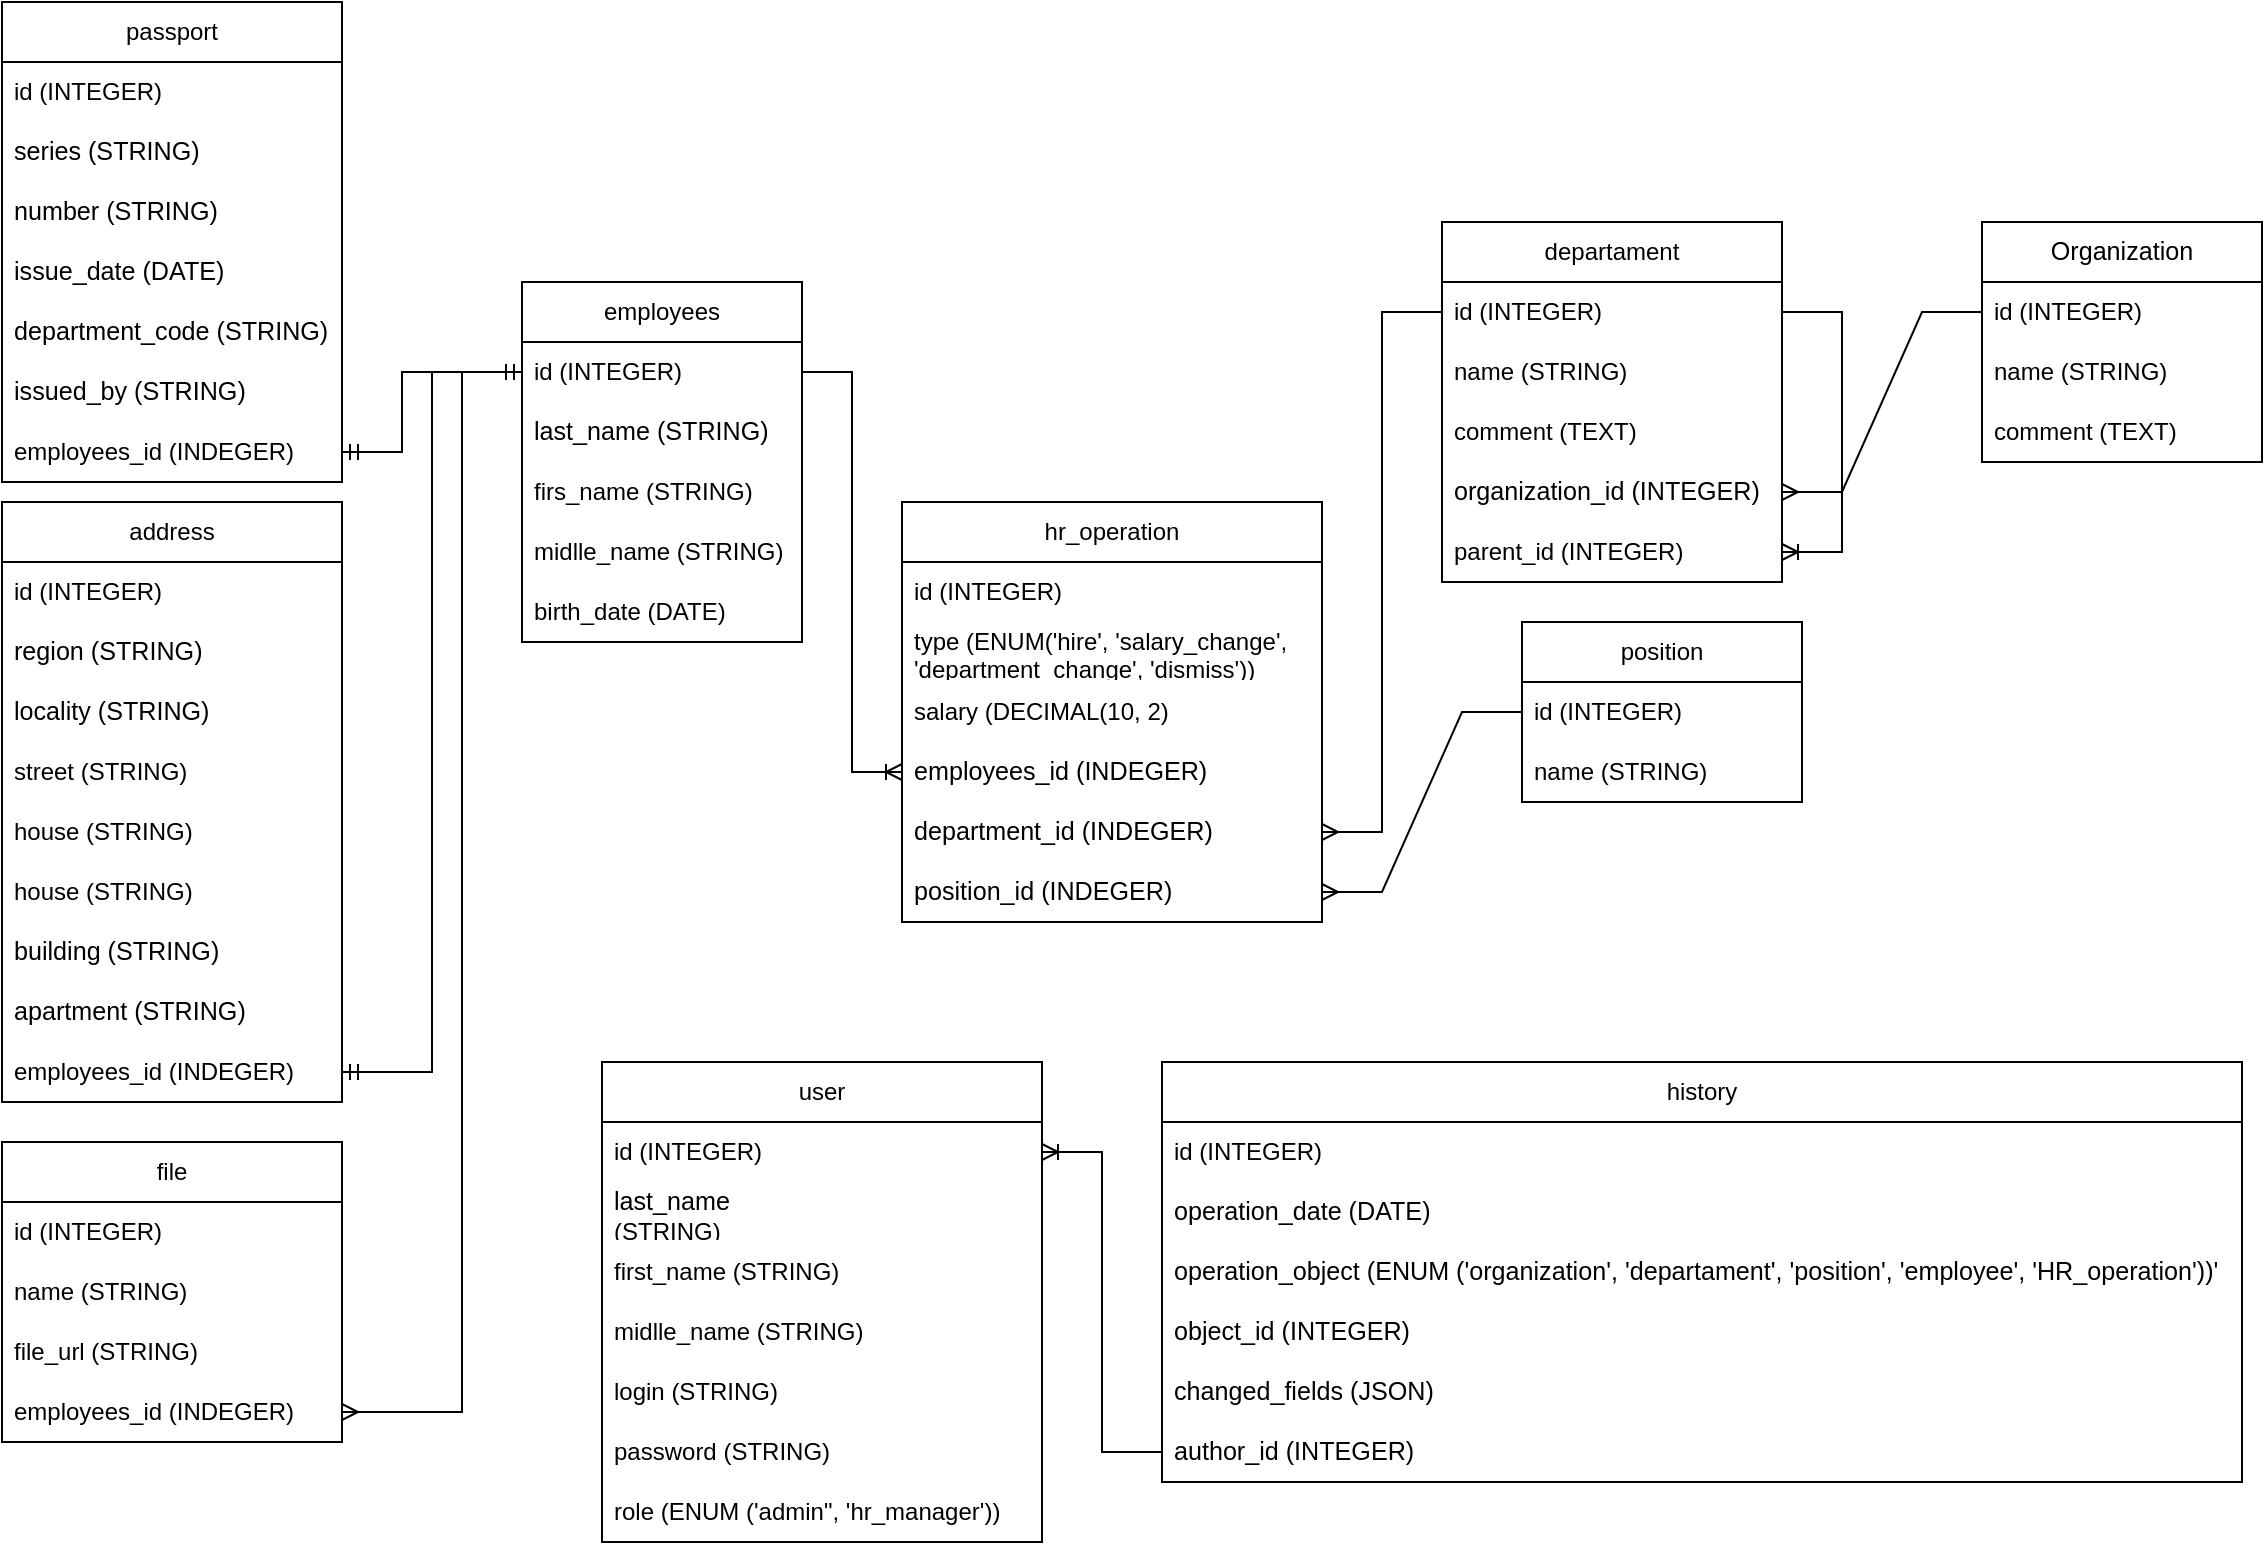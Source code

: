 <mxfile version="22.1.22" type="embed">
  <diagram name="Страница — 1" id="5EqIE66OUT56opSo0yF8">
    <mxGraphModel dx="1914" dy="446" grid="1" gridSize="10" guides="1" tooltips="1" connect="1" arrows="1" fold="1" page="1" pageScale="1" pageWidth="827" pageHeight="1169" math="0" shadow="0">
      <root>
        <mxCell id="0" />
        <mxCell id="1" parent="0" />
        <mxCell id="SlgbwjUA2mvGfJ2VI8TO-1" value="employees" style="swimlane;fontStyle=0;childLayout=stackLayout;horizontal=1;startSize=30;horizontalStack=0;resizeParent=1;resizeParentMax=0;resizeLast=0;collapsible=1;marginBottom=0;whiteSpace=wrap;html=1;" parent="1" vertex="1">
          <mxGeometry x="70" y="150" width="140" height="180" as="geometry" />
        </mxCell>
        <mxCell id="AIBYLRS4esjGrdHdM603-5" value="id (INTEGER)" style="text;strokeColor=none;fillColor=none;align=left;verticalAlign=middle;spacingLeft=4;spacingRight=4;overflow=hidden;points=[[0,0.5],[1,0.5]];portConstraint=eastwest;rotatable=0;whiteSpace=wrap;html=1;" parent="SlgbwjUA2mvGfJ2VI8TO-1" vertex="1">
          <mxGeometry y="30" width="140" height="30" as="geometry" />
        </mxCell>
        <mxCell id="SlgbwjUA2mvGfJ2VI8TO-2" value="&lt;pre style=&quot;font-family: var(--ds-font-family-code); overflow: auto; padding: calc(var(--ds-md-zoom)*8px)calc(var(--ds-md-zoom)*12px); text-wrap-mode: wrap; word-break: break-all; font-size: 12.573px; margin-top: 0px !important; margin-bottom: 0px !important;&quot;&gt;&lt;span style=&quot;&quot; class=&quot;token literal-property property&quot;&gt;&lt;font style=&quot;color: rgb(0, 0, 0);&quot;&gt;last_name &lt;/font&gt;&lt;/span&gt;(STRING)&lt;/pre&gt;" style="text;strokeColor=none;fillColor=none;align=left;verticalAlign=middle;spacingLeft=4;spacingRight=4;overflow=hidden;points=[[0,0.5],[1,0.5]];portConstraint=eastwest;rotatable=0;whiteSpace=wrap;html=1;" parent="SlgbwjUA2mvGfJ2VI8TO-1" vertex="1">
          <mxGeometry y="60" width="140" height="30" as="geometry" />
        </mxCell>
        <mxCell id="SlgbwjUA2mvGfJ2VI8TO-3" value="firs_name&amp;nbsp;(STRING)" style="text;strokeColor=none;fillColor=none;align=left;verticalAlign=middle;spacingLeft=4;spacingRight=4;overflow=hidden;points=[[0,0.5],[1,0.5]];portConstraint=eastwest;rotatable=0;whiteSpace=wrap;html=1;" parent="SlgbwjUA2mvGfJ2VI8TO-1" vertex="1">
          <mxGeometry y="90" width="140" height="30" as="geometry" />
        </mxCell>
        <mxCell id="SlgbwjUA2mvGfJ2VI8TO-4" value="midlle_name&amp;nbsp;(STRING)" style="text;strokeColor=none;fillColor=none;align=left;verticalAlign=middle;spacingLeft=4;spacingRight=4;overflow=hidden;points=[[0,0.5],[1,0.5]];portConstraint=eastwest;rotatable=0;whiteSpace=wrap;html=1;" parent="SlgbwjUA2mvGfJ2VI8TO-1" vertex="1">
          <mxGeometry y="120" width="140" height="30" as="geometry" />
        </mxCell>
        <mxCell id="SlgbwjUA2mvGfJ2VI8TO-5" value="birth_date (DATE)" style="text;strokeColor=none;fillColor=none;align=left;verticalAlign=middle;spacingLeft=4;spacingRight=4;overflow=hidden;points=[[0,0.5],[1,0.5]];portConstraint=eastwest;rotatable=0;whiteSpace=wrap;html=1;" parent="SlgbwjUA2mvGfJ2VI8TO-1" vertex="1">
          <mxGeometry y="150" width="140" height="30" as="geometry" />
        </mxCell>
        <mxCell id="AIBYLRS4esjGrdHdM603-1" value="&lt;pre style=&quot;font-family: var(--ds-font-family-code); overflow: auto; padding: calc(var(--ds-md-zoom)*8px)calc(var(--ds-md-zoom)*12px); text-wrap-mode: wrap; word-break: break-all; font-size: 12.573px; text-align: start; margin-top: 0px !important; margin-bottom: 0px !important;&quot;&gt;&lt;font style=&quot;color: rgb(0, 0, 0);&quot;&gt;Organization&lt;/font&gt;&lt;/pre&gt;" style="swimlane;fontStyle=0;childLayout=stackLayout;horizontal=1;startSize=30;horizontalStack=0;resizeParent=1;resizeParentMax=0;resizeLast=0;collapsible=1;marginBottom=0;whiteSpace=wrap;html=1;" parent="1" vertex="1">
          <mxGeometry x="800" y="120" width="140" height="120" as="geometry" />
        </mxCell>
        <mxCell id="AIBYLRS4esjGrdHdM603-2" value="id (INTEGER)" style="text;strokeColor=none;fillColor=none;align=left;verticalAlign=middle;spacingLeft=4;spacingRight=4;overflow=hidden;points=[[0,0.5],[1,0.5]];portConstraint=eastwest;rotatable=0;whiteSpace=wrap;html=1;" parent="AIBYLRS4esjGrdHdM603-1" vertex="1">
          <mxGeometry y="30" width="140" height="30" as="geometry" />
        </mxCell>
        <mxCell id="AIBYLRS4esjGrdHdM603-3" value="name&amp;nbsp;(STRING)" style="text;strokeColor=none;fillColor=none;align=left;verticalAlign=middle;spacingLeft=4;spacingRight=4;overflow=hidden;points=[[0,0.5],[1,0.5]];portConstraint=eastwest;rotatable=0;whiteSpace=wrap;html=1;" parent="AIBYLRS4esjGrdHdM603-1" vertex="1">
          <mxGeometry y="60" width="140" height="30" as="geometry" />
        </mxCell>
        <mxCell id="AIBYLRS4esjGrdHdM603-4" value="comment (TEXT)" style="text;strokeColor=none;fillColor=none;align=left;verticalAlign=middle;spacingLeft=4;spacingRight=4;overflow=hidden;points=[[0,0.5],[1,0.5]];portConstraint=eastwest;rotatable=0;whiteSpace=wrap;html=1;" parent="AIBYLRS4esjGrdHdM603-1" vertex="1">
          <mxGeometry y="90" width="140" height="30" as="geometry" />
        </mxCell>
        <mxCell id="AIBYLRS4esjGrdHdM603-7" value="departament" style="swimlane;fontStyle=0;childLayout=stackLayout;horizontal=1;startSize=30;horizontalStack=0;resizeParent=1;resizeParentMax=0;resizeLast=0;collapsible=1;marginBottom=0;whiteSpace=wrap;html=1;" parent="1" vertex="1">
          <mxGeometry x="530" y="120" width="170" height="180" as="geometry" />
        </mxCell>
        <mxCell id="AIBYLRS4esjGrdHdM603-8" value="id (INTEGER)" style="text;strokeColor=none;fillColor=none;align=left;verticalAlign=middle;spacingLeft=4;spacingRight=4;overflow=hidden;points=[[0,0.5],[1,0.5]];portConstraint=eastwest;rotatable=0;whiteSpace=wrap;html=1;" parent="AIBYLRS4esjGrdHdM603-7" vertex="1">
          <mxGeometry y="30" width="170" height="30" as="geometry" />
        </mxCell>
        <mxCell id="8" value="name&amp;nbsp;(STRING)" style="text;strokeColor=none;fillColor=none;align=left;verticalAlign=middle;spacingLeft=4;spacingRight=4;overflow=hidden;points=[[0,0.5],[1,0.5]];portConstraint=eastwest;rotatable=0;whiteSpace=wrap;html=1;" parent="AIBYLRS4esjGrdHdM603-7" vertex="1">
          <mxGeometry y="60" width="170" height="30" as="geometry" />
        </mxCell>
        <mxCell id="AIBYLRS4esjGrdHdM603-10" value="comment (TEXT)" style="text;strokeColor=none;fillColor=none;align=left;verticalAlign=middle;spacingLeft=4;spacingRight=4;overflow=hidden;points=[[0,0.5],[1,0.5]];portConstraint=eastwest;rotatable=0;whiteSpace=wrap;html=1;" parent="AIBYLRS4esjGrdHdM603-7" vertex="1">
          <mxGeometry y="90" width="170" height="30" as="geometry" />
        </mxCell>
        <mxCell id="AIBYLRS4esjGrdHdM603-9" value="&lt;pre style=&quot;font-family: var(--ds-font-family-code); overflow: auto; padding: calc(var(--ds-md-zoom)*8px)calc(var(--ds-md-zoom)*12px); word-break: break-all; font-size: 12.573px; margin-top: 0px !important; margin-bottom: 0px !important;&quot;&gt;&lt;font style=&quot;color: rgb(0, 0, 0);&quot;&gt;organization_id &lt;/font&gt;(INTEGER)&lt;/pre&gt;" style="text;strokeColor=none;fillColor=none;align=left;verticalAlign=middle;spacingLeft=4;spacingRight=4;overflow=hidden;points=[[0,0.5],[1,0.5]];portConstraint=eastwest;rotatable=0;whiteSpace=wrap;html=1;" parent="AIBYLRS4esjGrdHdM603-7" vertex="1">
          <mxGeometry y="120" width="170" height="30" as="geometry" />
        </mxCell>
        <mxCell id="AIBYLRS4esjGrdHdM603-35" value="parent_id (INTEGER)" style="text;strokeColor=none;fillColor=none;align=left;verticalAlign=middle;spacingLeft=4;spacingRight=4;overflow=hidden;points=[[0,0.5],[1,0.5]];portConstraint=eastwest;rotatable=0;whiteSpace=wrap;html=1;" parent="AIBYLRS4esjGrdHdM603-7" vertex="1">
          <mxGeometry y="150" width="170" height="30" as="geometry" />
        </mxCell>
        <mxCell id="AIBYLRS4esjGrdHdM603-61" value="" style="edgeStyle=entityRelationEdgeStyle;fontSize=12;html=1;endArrow=ERoneToMany;rounded=0;entryX=1;entryY=0.5;entryDx=0;entryDy=0;" parent="AIBYLRS4esjGrdHdM603-7" source="AIBYLRS4esjGrdHdM603-8" target="AIBYLRS4esjGrdHdM603-35" edge="1">
          <mxGeometry width="100" height="100" relative="1" as="geometry">
            <mxPoint x="-120" y="330" as="sourcePoint" />
            <mxPoint x="-20" y="230" as="targetPoint" />
          </mxGeometry>
        </mxCell>
        <mxCell id="AIBYLRS4esjGrdHdM603-11" value="passport" style="swimlane;fontStyle=0;childLayout=stackLayout;horizontal=1;startSize=30;horizontalStack=0;resizeParent=1;resizeParentMax=0;resizeLast=0;collapsible=1;marginBottom=0;whiteSpace=wrap;html=1;" parent="1" vertex="1">
          <mxGeometry x="-190" y="10" width="170" height="240" as="geometry" />
        </mxCell>
        <mxCell id="AIBYLRS4esjGrdHdM603-12" value="id (INTEGER)" style="text;strokeColor=none;fillColor=none;align=left;verticalAlign=middle;spacingLeft=4;spacingRight=4;overflow=hidden;points=[[0,0.5],[1,0.5]];portConstraint=eastwest;rotatable=0;whiteSpace=wrap;html=1;" parent="AIBYLRS4esjGrdHdM603-11" vertex="1">
          <mxGeometry y="30" width="170" height="30" as="geometry" />
        </mxCell>
        <mxCell id="AIBYLRS4esjGrdHdM603-13" value="&lt;pre style=&quot;font-family: var(--ds-font-family-code); overflow: auto; padding: calc(var(--ds-md-zoom)*8px)calc(var(--ds-md-zoom)*12px); text-wrap-mode: wrap; word-break: break-all; font-size: 12.573px; margin-top: 0px !important; margin-bottom: 0px !important;&quot;&gt;&lt;span style=&quot;&quot; class=&quot;token literal-property property&quot;&gt;&lt;font style=&quot;color: rgb(0, 0, 0);&quot;&gt;series (STRING)&lt;/font&gt;&lt;/span&gt;&lt;/pre&gt;" style="text;strokeColor=none;fillColor=none;align=left;verticalAlign=middle;spacingLeft=4;spacingRight=4;overflow=hidden;points=[[0,0.5],[1,0.5]];portConstraint=eastwest;rotatable=0;whiteSpace=wrap;html=1;" parent="AIBYLRS4esjGrdHdM603-11" vertex="1">
          <mxGeometry y="60" width="170" height="30" as="geometry" />
        </mxCell>
        <mxCell id="AIBYLRS4esjGrdHdM603-14" value="&lt;pre style=&quot;font-family: var(--ds-font-family-code); overflow: auto; padding: calc(var(--ds-md-zoom)*8px)calc(var(--ds-md-zoom)*12px); text-wrap-mode: wrap; word-break: break-all; font-size: 12.573px; margin-top: 0px !important; margin-bottom: 0px !important;&quot;&gt;&lt;span style=&quot;&quot; class=&quot;token literal-property property&quot;&gt;&lt;font style=&quot;color: rgb(0, 0, 0);&quot;&gt;number &lt;/font&gt;&lt;/span&gt;(STRING)&lt;/pre&gt;" style="text;strokeColor=none;fillColor=none;align=left;verticalAlign=middle;spacingLeft=4;spacingRight=4;overflow=hidden;points=[[0,0.5],[1,0.5]];portConstraint=eastwest;rotatable=0;whiteSpace=wrap;html=1;" parent="AIBYLRS4esjGrdHdM603-11" vertex="1">
          <mxGeometry y="90" width="170" height="30" as="geometry" />
        </mxCell>
        <mxCell id="AIBYLRS4esjGrdHdM603-15" value="&lt;pre style=&quot;font-family: var(--ds-font-family-code); overflow: auto; padding: calc(var(--ds-md-zoom)*8px)calc(var(--ds-md-zoom)*12px); text-wrap-mode: wrap; word-break: break-all; font-size: 12.573px; margin-top: 0px !important; margin-bottom: 0px !important;&quot;&gt;&lt;span style=&quot;&quot; class=&quot;token literal-property property&quot;&gt;&lt;font style=&quot;color: rgb(0, 0, 0);&quot;&gt;issue_date (DATE)&lt;/font&gt;&lt;/span&gt;&lt;/pre&gt;" style="text;strokeColor=none;fillColor=none;align=left;verticalAlign=middle;spacingLeft=4;spacingRight=4;overflow=hidden;points=[[0,0.5],[1,0.5]];portConstraint=eastwest;rotatable=0;whiteSpace=wrap;html=1;" parent="AIBYLRS4esjGrdHdM603-11" vertex="1">
          <mxGeometry y="120" width="170" height="30" as="geometry" />
        </mxCell>
        <mxCell id="2" value="&lt;pre style=&quot;font-family: var(--ds-font-family-code); overflow: auto; padding: calc(var(--ds-md-zoom)*8px)calc(var(--ds-md-zoom)*12px); word-break: break-all; font-size: 12.573px; margin-top: 0px !important; margin-bottom: 0px !important;&quot;&gt;department_code (STRING)&lt;/pre&gt;" style="text;strokeColor=none;fillColor=none;align=left;verticalAlign=middle;spacingLeft=4;spacingRight=4;overflow=hidden;points=[[0,0.5],[1,0.5]];portConstraint=eastwest;rotatable=0;whiteSpace=wrap;html=1;" parent="AIBYLRS4esjGrdHdM603-11" vertex="1">
          <mxGeometry y="150" width="170" height="30" as="geometry" />
        </mxCell>
        <mxCell id="AIBYLRS4esjGrdHdM603-16" value="&lt;pre style=&quot;font-family: var(--ds-font-family-code); overflow: auto; padding: calc(var(--ds-md-zoom)*8px)calc(var(--ds-md-zoom)*12px); text-wrap-mode: wrap; word-break: break-all; font-size: 12.573px; margin-top: 0px !important; margin-bottom: 0px !important;&quot;&gt;&lt;pre style=&quot;font-family: var(--ds-font-family-code); overflow: auto; padding: calc(var(--ds-md-zoom)*8px)calc(var(--ds-md-zoom)*12px); text-wrap-mode: wrap; word-break: break-all; font-size: 12.573px; margin-top: 0px !important; margin-bottom: 0px !important;&quot;&gt;&lt;span style=&quot;&quot; class=&quot;token literal-property property&quot;&gt;&lt;font style=&quot;color: rgb(0, 0, 0);&quot;&gt;issued_by (STRING)&lt;/font&gt;&lt;/span&gt;&lt;/pre&gt;&lt;/pre&gt;" style="text;strokeColor=none;fillColor=none;align=left;verticalAlign=middle;spacingLeft=4;spacingRight=4;overflow=hidden;points=[[0,0.5],[1,0.5]];portConstraint=eastwest;rotatable=0;whiteSpace=wrap;html=1;" parent="AIBYLRS4esjGrdHdM603-11" vertex="1">
          <mxGeometry y="180" width="170" height="30" as="geometry" />
        </mxCell>
        <mxCell id="AIBYLRS4esjGrdHdM603-30" value="employees_id (INDEGER)" style="text;strokeColor=none;fillColor=none;align=left;verticalAlign=middle;spacingLeft=4;spacingRight=4;overflow=hidden;points=[[0,0.5],[1,0.5]];portConstraint=eastwest;rotatable=0;whiteSpace=wrap;html=1;" parent="AIBYLRS4esjGrdHdM603-11" vertex="1">
          <mxGeometry y="210" width="170" height="30" as="geometry" />
        </mxCell>
        <mxCell id="AIBYLRS4esjGrdHdM603-17" value="address" style="swimlane;fontStyle=0;childLayout=stackLayout;horizontal=1;startSize=30;horizontalStack=0;resizeParent=1;resizeParentMax=0;resizeLast=0;collapsible=1;marginBottom=0;whiteSpace=wrap;html=1;" parent="1" vertex="1">
          <mxGeometry x="-190" y="260" width="170" height="300" as="geometry" />
        </mxCell>
        <mxCell id="AIBYLRS4esjGrdHdM603-18" value="id (INTEGER)" style="text;strokeColor=none;fillColor=none;align=left;verticalAlign=middle;spacingLeft=4;spacingRight=4;overflow=hidden;points=[[0,0.5],[1,0.5]];portConstraint=eastwest;rotatable=0;whiteSpace=wrap;html=1;" parent="AIBYLRS4esjGrdHdM603-17" vertex="1">
          <mxGeometry y="30" width="170" height="30" as="geometry" />
        </mxCell>
        <mxCell id="AIBYLRS4esjGrdHdM603-19" value="&lt;pre style=&quot;font-family: var(--ds-font-family-code); overflow: auto; padding: calc(var(--ds-md-zoom)*8px)calc(var(--ds-md-zoom)*12px); text-wrap-mode: wrap; word-break: break-all; font-size: 12.573px; margin-top: 0px !important; margin-bottom: 0px !important;&quot;&gt;&lt;span style=&quot;&quot; class=&quot;token literal-property property&quot;&gt;&lt;font style=&quot;color: rgb(0, 0, 0);&quot;&gt;region &lt;/font&gt;&lt;/span&gt;(STRING)&lt;/pre&gt;" style="text;strokeColor=none;fillColor=none;align=left;verticalAlign=middle;spacingLeft=4;spacingRight=4;overflow=hidden;points=[[0,0.5],[1,0.5]];portConstraint=eastwest;rotatable=0;whiteSpace=wrap;html=1;" parent="AIBYLRS4esjGrdHdM603-17" vertex="1">
          <mxGeometry y="60" width="170" height="30" as="geometry" />
        </mxCell>
        <mxCell id="AIBYLRS4esjGrdHdM603-20" value="&lt;pre style=&quot;font-family: var(--ds-font-family-code); overflow: auto; padding: calc(var(--ds-md-zoom)*8px)calc(var(--ds-md-zoom)*12px); text-wrap-mode: wrap; word-break: break-all; font-size: 12.573px; margin-top: 0px !important; margin-bottom: 0px !important;&quot;&gt;&lt;span style=&quot;&quot; class=&quot;token literal-property property&quot;&gt;&lt;font style=&quot;color: rgb(0, 0, 0);&quot;&gt;locality &lt;/font&gt;&lt;/span&gt;(STRING)&lt;/pre&gt;" style="text;strokeColor=none;fillColor=none;align=left;verticalAlign=middle;spacingLeft=4;spacingRight=4;overflow=hidden;points=[[0,0.5],[1,0.5]];portConstraint=eastwest;rotatable=0;whiteSpace=wrap;html=1;" parent="AIBYLRS4esjGrdHdM603-17" vertex="1">
          <mxGeometry y="90" width="170" height="30" as="geometry" />
        </mxCell>
        <mxCell id="AIBYLRS4esjGrdHdM603-21" value="street&amp;nbsp;(STRING)" style="text;strokeColor=none;fillColor=none;align=left;verticalAlign=middle;spacingLeft=4;spacingRight=4;overflow=hidden;points=[[0,0.5],[1,0.5]];portConstraint=eastwest;rotatable=0;whiteSpace=wrap;html=1;" parent="AIBYLRS4esjGrdHdM603-17" vertex="1">
          <mxGeometry y="120" width="170" height="30" as="geometry" />
        </mxCell>
        <mxCell id="AIBYLRS4esjGrdHdM603-22" value="house&amp;nbsp;(STRING)" style="text;strokeColor=none;fillColor=none;align=left;verticalAlign=middle;spacingLeft=4;spacingRight=4;overflow=hidden;points=[[0,0.5],[1,0.5]];portConstraint=eastwest;rotatable=0;whiteSpace=wrap;html=1;" parent="AIBYLRS4esjGrdHdM603-17" vertex="1">
          <mxGeometry y="150" width="170" height="30" as="geometry" />
        </mxCell>
        <mxCell id="3" value="house&amp;nbsp;(STRING)" style="text;strokeColor=none;fillColor=none;align=left;verticalAlign=middle;spacingLeft=4;spacingRight=4;overflow=hidden;points=[[0,0.5],[1,0.5]];portConstraint=eastwest;rotatable=0;whiteSpace=wrap;html=1;" parent="AIBYLRS4esjGrdHdM603-17" vertex="1">
          <mxGeometry y="180" width="170" height="30" as="geometry" />
        </mxCell>
        <mxCell id="AIBYLRS4esjGrdHdM603-23" value="&lt;pre style=&quot;font-family: var(--ds-font-family-code); overflow: auto; padding: calc(var(--ds-md-zoom)*8px)calc(var(--ds-md-zoom)*12px); text-wrap-mode: wrap; word-break: break-all; font-size: 12.573px; margin-top: 0px !important; margin-bottom: 0px !important;&quot;&gt;&lt;span style=&quot;&quot; class=&quot;token literal-property property&quot;&gt;&lt;font style=&quot;color: rgb(0, 0, 0);&quot;&gt;building &lt;/font&gt;&lt;/span&gt;(STRING)&lt;/pre&gt;" style="text;strokeColor=none;fillColor=none;align=left;verticalAlign=middle;spacingLeft=4;spacingRight=4;overflow=hidden;points=[[0,0.5],[1,0.5]];portConstraint=eastwest;rotatable=0;whiteSpace=wrap;html=1;" parent="AIBYLRS4esjGrdHdM603-17" vertex="1">
          <mxGeometry y="210" width="170" height="30" as="geometry" />
        </mxCell>
        <mxCell id="AIBYLRS4esjGrdHdM603-24" value="&lt;pre style=&quot;font-family: var(--ds-font-family-code); overflow: auto; padding: calc(var(--ds-md-zoom)*8px)calc(var(--ds-md-zoom)*12px); text-wrap-mode: wrap; word-break: break-all; font-size: 12.573px; margin-top: 0px !important; margin-bottom: 0px !important;&quot;&gt;&lt;span style=&quot;&quot; class=&quot;token literal-property property&quot;&gt;&lt;font style=&quot;color: rgb(0, 0, 0);&quot;&gt;apartment &lt;/font&gt;&lt;/span&gt;(STRING)&lt;/pre&gt;" style="text;strokeColor=none;fillColor=none;align=left;verticalAlign=middle;spacingLeft=4;spacingRight=4;overflow=hidden;points=[[0,0.5],[1,0.5]];portConstraint=eastwest;rotatable=0;whiteSpace=wrap;html=1;" parent="AIBYLRS4esjGrdHdM603-17" vertex="1">
          <mxGeometry y="240" width="170" height="30" as="geometry" />
        </mxCell>
        <mxCell id="AIBYLRS4esjGrdHdM603-31" value="employees_id (INDEGER)" style="text;strokeColor=none;fillColor=none;align=left;verticalAlign=middle;spacingLeft=4;spacingRight=4;overflow=hidden;points=[[0,0.5],[1,0.5]];portConstraint=eastwest;rotatable=0;whiteSpace=wrap;html=1;" parent="AIBYLRS4esjGrdHdM603-17" vertex="1">
          <mxGeometry y="270" width="170" height="30" as="geometry" />
        </mxCell>
        <mxCell id="AIBYLRS4esjGrdHdM603-33" value="" style="edgeStyle=orthogonalEdgeStyle;fontSize=12;html=1;endArrow=ERmandOne;startArrow=ERmandOne;rounded=0;exitX=1;exitY=0.5;exitDx=0;exitDy=0;entryX=0;entryY=0.5;entryDx=0;entryDy=0;" parent="1" source="AIBYLRS4esjGrdHdM603-31" target="AIBYLRS4esjGrdHdM603-5" edge="1">
          <mxGeometry width="100" height="100" relative="1" as="geometry">
            <mxPoint x="360" y="450" as="sourcePoint" />
            <mxPoint x="460" y="350" as="targetPoint" />
          </mxGeometry>
        </mxCell>
        <mxCell id="AIBYLRS4esjGrdHdM603-34" value="" style="edgeStyle=orthogonalEdgeStyle;fontSize=12;html=1;endArrow=ERmandOne;startArrow=ERmandOne;rounded=0;exitX=1;exitY=0.5;exitDx=0;exitDy=0;" parent="1" source="AIBYLRS4esjGrdHdM603-30" target="AIBYLRS4esjGrdHdM603-5" edge="1">
          <mxGeometry width="100" height="100" relative="1" as="geometry">
            <mxPoint x="360" y="450" as="sourcePoint" />
            <mxPoint x="460" y="350" as="targetPoint" />
            <Array as="points">
              <mxPoint x="10" y="235" />
              <mxPoint x="10" y="195" />
            </Array>
          </mxGeometry>
        </mxCell>
        <mxCell id="AIBYLRS4esjGrdHdM603-36" value="" style="fontSize=12;html=1;endArrow=ERmany;rounded=0;edgeStyle=entityRelationEdgeStyle;" parent="1" source="AIBYLRS4esjGrdHdM603-2" target="AIBYLRS4esjGrdHdM603-9" edge="1">
          <mxGeometry width="100" height="100" relative="1" as="geometry">
            <mxPoint x="360" y="450" as="sourcePoint" />
            <mxPoint x="460" y="350" as="targetPoint" />
          </mxGeometry>
        </mxCell>
        <mxCell id="AIBYLRS4esjGrdHdM603-37" value="position" style="swimlane;fontStyle=0;childLayout=stackLayout;horizontal=1;startSize=30;horizontalStack=0;resizeParent=1;resizeParentMax=0;resizeLast=0;collapsible=1;marginBottom=0;whiteSpace=wrap;html=1;" parent="1" vertex="1">
          <mxGeometry x="570" y="320" width="140" height="90" as="geometry" />
        </mxCell>
        <mxCell id="AIBYLRS4esjGrdHdM603-38" value="id (INTEGER)" style="text;strokeColor=none;fillColor=none;align=left;verticalAlign=middle;spacingLeft=4;spacingRight=4;overflow=hidden;points=[[0,0.5],[1,0.5]];portConstraint=eastwest;rotatable=0;whiteSpace=wrap;html=1;" parent="AIBYLRS4esjGrdHdM603-37" vertex="1">
          <mxGeometry y="30" width="140" height="30" as="geometry" />
        </mxCell>
        <mxCell id="AIBYLRS4esjGrdHdM603-39" value="name&amp;nbsp;(STRING)" style="text;strokeColor=none;fillColor=none;align=left;verticalAlign=middle;spacingLeft=4;spacingRight=4;overflow=hidden;points=[[0,0.5],[1,0.5]];portConstraint=eastwest;rotatable=0;whiteSpace=wrap;html=1;" parent="AIBYLRS4esjGrdHdM603-37" vertex="1">
          <mxGeometry y="60" width="140" height="30" as="geometry" />
        </mxCell>
        <mxCell id="AIBYLRS4esjGrdHdM603-41" value="file" style="swimlane;fontStyle=0;childLayout=stackLayout;horizontal=1;startSize=30;horizontalStack=0;resizeParent=1;resizeParentMax=0;resizeLast=0;collapsible=1;marginBottom=0;whiteSpace=wrap;html=1;" parent="1" vertex="1">
          <mxGeometry x="-190" y="580" width="170" height="150" as="geometry" />
        </mxCell>
        <mxCell id="AIBYLRS4esjGrdHdM603-42" value="id (INTEGER)" style="text;strokeColor=none;fillColor=none;align=left;verticalAlign=middle;spacingLeft=4;spacingRight=4;overflow=hidden;points=[[0,0.5],[1,0.5]];portConstraint=eastwest;rotatable=0;whiteSpace=wrap;html=1;" parent="AIBYLRS4esjGrdHdM603-41" vertex="1">
          <mxGeometry y="30" width="170" height="30" as="geometry" />
        </mxCell>
        <mxCell id="AIBYLRS4esjGrdHdM603-43" value="name&amp;nbsp;(STRING)" style="text;strokeColor=none;fillColor=none;align=left;verticalAlign=middle;spacingLeft=4;spacingRight=4;overflow=hidden;points=[[0,0.5],[1,0.5]];portConstraint=eastwest;rotatable=0;whiteSpace=wrap;html=1;" parent="AIBYLRS4esjGrdHdM603-41" vertex="1">
          <mxGeometry y="60" width="170" height="30" as="geometry" />
        </mxCell>
        <mxCell id="AIBYLRS4esjGrdHdM603-44" value="file_url&amp;nbsp;(STRING)" style="text;strokeColor=none;fillColor=none;align=left;verticalAlign=middle;spacingLeft=4;spacingRight=4;overflow=hidden;points=[[0,0.5],[1,0.5]];portConstraint=eastwest;rotatable=0;whiteSpace=wrap;html=1;" parent="AIBYLRS4esjGrdHdM603-41" vertex="1">
          <mxGeometry y="90" width="170" height="30" as="geometry" />
        </mxCell>
        <mxCell id="AIBYLRS4esjGrdHdM603-29" value="employees_id (INDEGER)" style="text;strokeColor=none;fillColor=none;align=left;verticalAlign=middle;spacingLeft=4;spacingRight=4;overflow=hidden;points=[[0,0.5],[1,0.5]];portConstraint=eastwest;rotatable=0;whiteSpace=wrap;html=1;" parent="AIBYLRS4esjGrdHdM603-41" vertex="1">
          <mxGeometry y="120" width="170" height="30" as="geometry" />
        </mxCell>
        <mxCell id="AIBYLRS4esjGrdHdM603-45" value="hr_operation" style="swimlane;fontStyle=0;childLayout=stackLayout;horizontal=1;startSize=30;horizontalStack=0;resizeParent=1;resizeParentMax=0;resizeLast=0;collapsible=1;marginBottom=0;whiteSpace=wrap;html=1;" parent="1" vertex="1">
          <mxGeometry x="260" y="260" width="210" height="210" as="geometry" />
        </mxCell>
        <mxCell id="AIBYLRS4esjGrdHdM603-46" value="id (INTEGER)" style="text;strokeColor=none;fillColor=none;align=left;verticalAlign=middle;spacingLeft=4;spacingRight=4;overflow=hidden;points=[[0,0.5],[1,0.5]];portConstraint=eastwest;rotatable=0;whiteSpace=wrap;html=1;" parent="AIBYLRS4esjGrdHdM603-45" vertex="1">
          <mxGeometry y="30" width="210" height="30" as="geometry" />
        </mxCell>
        <mxCell id="AIBYLRS4esjGrdHdM603-47" value="type (ENUM(&#39;hire&#39;, &#39;salary_change&#39;, &#39;department_change&#39;, &#39;dismiss&#39;))" style="text;strokeColor=none;fillColor=none;align=left;verticalAlign=middle;spacingLeft=4;spacingRight=4;overflow=hidden;points=[[0,0.5],[1,0.5]];portConstraint=eastwest;rotatable=0;whiteSpace=wrap;html=1;" parent="AIBYLRS4esjGrdHdM603-45" vertex="1">
          <mxGeometry y="60" width="210" height="30" as="geometry" />
        </mxCell>
        <mxCell id="AIBYLRS4esjGrdHdM603-48" value="salary (DECIMAL(10, 2)" style="text;strokeColor=none;fillColor=none;align=left;verticalAlign=middle;spacingLeft=4;spacingRight=4;overflow=hidden;points=[[0,0.5],[1,0.5]];portConstraint=eastwest;rotatable=0;whiteSpace=wrap;html=1;" parent="AIBYLRS4esjGrdHdM603-45" vertex="1">
          <mxGeometry y="90" width="210" height="30" as="geometry" />
        </mxCell>
        <mxCell id="AIBYLRS4esjGrdHdM603-51" value="&lt;pre style=&quot;font-family: var(--ds-font-family-code); overflow: auto; padding: calc(var(--ds-md-zoom)*8px)calc(var(--ds-md-zoom)*12px); text-wrap-mode: wrap; word-break: break-all; font-size: 12.573px; margin-top: 0px !important; margin-bottom: 0px !important;&quot;&gt;employees_id (INDEGER)&lt;br&gt;&lt;/pre&gt;" style="text;strokeColor=none;fillColor=none;align=left;verticalAlign=middle;spacingLeft=4;spacingRight=4;overflow=hidden;points=[[0,0.5],[1,0.5]];portConstraint=eastwest;rotatable=0;whiteSpace=wrap;html=1;" parent="AIBYLRS4esjGrdHdM603-45" vertex="1">
          <mxGeometry y="120" width="210" height="30" as="geometry" />
        </mxCell>
        <mxCell id="AIBYLRS4esjGrdHdM603-52" value="&lt;pre style=&quot;font-family: var(--ds-font-family-code); overflow: auto; padding: calc(var(--ds-md-zoom)*8px)calc(var(--ds-md-zoom)*12px); text-wrap-mode: wrap; word-break: break-all; font-size: 12.573px; margin-top: 0px !important; margin-bottom: 0px !important;&quot;&gt;&lt;span style=&quot;&quot; class=&quot;token literal-property property&quot;&gt;&lt;font style=&quot;color: rgb(0, 0, 0);&quot;&gt;department_id &lt;/font&gt;&lt;/span&gt;(INDEGER)&lt;/pre&gt;" style="text;strokeColor=none;fillColor=none;align=left;verticalAlign=middle;spacingLeft=4;spacingRight=4;overflow=hidden;points=[[0,0.5],[1,0.5]];portConstraint=eastwest;rotatable=0;whiteSpace=wrap;html=1;" parent="AIBYLRS4esjGrdHdM603-45" vertex="1">
          <mxGeometry y="150" width="210" height="30" as="geometry" />
        </mxCell>
        <mxCell id="AIBYLRS4esjGrdHdM603-53" value="&lt;pre style=&quot;font-family: var(--ds-font-family-code); overflow: auto; padding: calc(var(--ds-md-zoom)*8px)calc(var(--ds-md-zoom)*12px); text-wrap-mode: wrap; word-break: break-all; font-size: 12.573px; margin-top: 0px !important; margin-bottom: 0px !important;&quot;&gt;&lt;span style=&quot;&quot; class=&quot;token literal-property property&quot;&gt;&lt;font style=&quot;color: rgb(0, 0, 0);&quot;&gt;position_id &lt;/font&gt;&lt;/span&gt;(INDEGER)&lt;/pre&gt;" style="text;strokeColor=none;fillColor=none;align=left;verticalAlign=middle;spacingLeft=4;spacingRight=4;overflow=hidden;points=[[0,0.5],[1,0.5]];portConstraint=eastwest;rotatable=0;whiteSpace=wrap;html=1;" parent="AIBYLRS4esjGrdHdM603-45" vertex="1">
          <mxGeometry y="180" width="210" height="30" as="geometry" />
        </mxCell>
        <mxCell id="AIBYLRS4esjGrdHdM603-54" value="history" style="swimlane;fontStyle=0;childLayout=stackLayout;horizontal=1;startSize=30;horizontalStack=0;resizeParent=1;resizeParentMax=0;resizeLast=0;collapsible=1;marginBottom=0;whiteSpace=wrap;html=1;" parent="1" vertex="1">
          <mxGeometry x="390" y="540" width="540" height="210" as="geometry" />
        </mxCell>
        <mxCell id="AIBYLRS4esjGrdHdM603-55" value="id (INTEGER)" style="text;strokeColor=none;fillColor=none;align=left;verticalAlign=middle;spacingLeft=4;spacingRight=4;overflow=hidden;points=[[0,0.5],[1,0.5]];portConstraint=eastwest;rotatable=0;whiteSpace=wrap;html=1;" parent="AIBYLRS4esjGrdHdM603-54" vertex="1">
          <mxGeometry y="30" width="540" height="30" as="geometry" />
        </mxCell>
        <mxCell id="AIBYLRS4esjGrdHdM603-56" value="&lt;pre style=&quot;font-family: var(--ds-font-family-code); overflow: auto; padding: calc(var(--ds-md-zoom)*8px)calc(var(--ds-md-zoom)*12px); text-wrap-mode: wrap; word-break: break-all; font-size: 12.573px; margin-top: 0px !important; margin-bottom: 0px !important;&quot;&gt;&lt;span style=&quot;&quot; class=&quot;token literal-property property&quot;&gt;&lt;font style=&quot;color: rgb(0, 0, 0);&quot;&gt;operation_date (DATE)&lt;/font&gt;&lt;/span&gt;&lt;/pre&gt;" style="text;strokeColor=none;fillColor=none;align=left;verticalAlign=middle;spacingLeft=4;spacingRight=4;overflow=hidden;points=[[0,0.5],[1,0.5]];portConstraint=eastwest;rotatable=0;whiteSpace=wrap;html=1;" parent="AIBYLRS4esjGrdHdM603-54" vertex="1">
          <mxGeometry y="60" width="540" height="30" as="geometry" />
        </mxCell>
        <mxCell id="AIBYLRS4esjGrdHdM603-58" value="&lt;pre style=&quot;font-family: var(--ds-font-family-code); overflow: auto; padding: calc(var(--ds-md-zoom)*8px)calc(var(--ds-md-zoom)*12px); text-wrap-mode: wrap; word-break: break-all; font-size: 12.573px; margin-top: 0px !important; margin-bottom: 0px !important;&quot;&gt;&lt;span style=&quot;&quot; class=&quot;token literal-property property&quot;&gt;&lt;font style=&quot;color: rgb(0, 0, 0);&quot;&gt;operation_object (ENUM (&#39;organization&#39;, &#39;departament&#39;, &#39;position&#39;, &#39;employee&#39;, &#39;HR_operation&#39;))&#39;&lt;/font&gt;&lt;/span&gt;&lt;/pre&gt;" style="text;strokeColor=none;fillColor=none;align=left;verticalAlign=middle;spacingLeft=4;spacingRight=4;overflow=hidden;points=[[0,0.5],[1,0.5]];portConstraint=eastwest;rotatable=0;whiteSpace=wrap;html=1;" parent="AIBYLRS4esjGrdHdM603-54" vertex="1">
          <mxGeometry y="90" width="540" height="30" as="geometry" />
        </mxCell>
        <mxCell id="AIBYLRS4esjGrdHdM603-59" value="&lt;pre style=&quot;font-family: var(--ds-font-family-code); overflow: auto; padding: calc(var(--ds-md-zoom)*8px)calc(var(--ds-md-zoom)*12px); text-wrap-mode: wrap; word-break: break-all; font-size: 12.573px; margin-top: 0px !important; margin-bottom: 0px !important;&quot;&gt;&lt;span style=&quot;&quot; class=&quot;token literal-property property&quot;&gt;&lt;font style=&quot;color: rgb(0, 0, 0);&quot;&gt;object_id (INTEGER)&lt;/font&gt;&lt;/span&gt;&lt;/pre&gt;" style="text;strokeColor=none;fillColor=none;align=left;verticalAlign=middle;spacingLeft=4;spacingRight=4;overflow=hidden;points=[[0,0.5],[1,0.5]];portConstraint=eastwest;rotatable=0;whiteSpace=wrap;html=1;" parent="AIBYLRS4esjGrdHdM603-54" vertex="1">
          <mxGeometry y="120" width="540" height="30" as="geometry" />
        </mxCell>
        <mxCell id="AIBYLRS4esjGrdHdM603-60" value="&lt;pre style=&quot;font-family: var(--ds-font-family-code); overflow: auto; padding: calc(var(--ds-md-zoom)*8px)calc(var(--ds-md-zoom)*12px); text-wrap-mode: wrap; word-break: break-all; font-size: 12.573px; margin-top: 0px !important; margin-bottom: 0px !important;&quot;&gt;&lt;span style=&quot;&quot; class=&quot;token literal-property property&quot;&gt;&lt;font style=&quot;color: rgb(0, 0, 0);&quot;&gt;changed_fields (JSON)&lt;/font&gt;&lt;/span&gt;&lt;/pre&gt;" style="text;strokeColor=none;fillColor=none;align=left;verticalAlign=middle;spacingLeft=4;spacingRight=4;overflow=hidden;points=[[0,0.5],[1,0.5]];portConstraint=eastwest;rotatable=0;whiteSpace=wrap;html=1;" parent="AIBYLRS4esjGrdHdM603-54" vertex="1">
          <mxGeometry y="150" width="540" height="30" as="geometry" />
        </mxCell>
        <mxCell id="AIBYLRS4esjGrdHdM603-74" value="&lt;pre style=&quot;font-family: var(--ds-font-family-code); overflow: auto; padding: calc(var(--ds-md-zoom)*8px)calc(var(--ds-md-zoom)*12px); text-wrap-mode: wrap; word-break: break-all; font-size: 12.573px; margin-top: 0px !important; margin-bottom: 0px !important;&quot;&gt;&lt;span style=&quot;&quot; class=&quot;token property&quot;&gt;&lt;font style=&quot;color: rgb(0, 0, 0);&quot;&gt;author_id (INTEGER)&lt;/font&gt;&lt;/span&gt;&lt;/pre&gt;" style="text;strokeColor=none;fillColor=none;align=left;verticalAlign=middle;spacingLeft=4;spacingRight=4;overflow=hidden;points=[[0,0.5],[1,0.5]];portConstraint=eastwest;rotatable=0;whiteSpace=wrap;html=1;" parent="AIBYLRS4esjGrdHdM603-54" vertex="1">
          <mxGeometry y="180" width="540" height="30" as="geometry" />
        </mxCell>
        <mxCell id="AIBYLRS4esjGrdHdM603-63" value="" style="edgeStyle=orthogonalEdgeStyle;fontSize=12;html=1;endArrow=ERoneToMany;rounded=0;entryX=0;entryY=0.5;entryDx=0;entryDy=0;exitX=1;exitY=0.5;exitDx=0;exitDy=0;" parent="1" source="AIBYLRS4esjGrdHdM603-5" target="AIBYLRS4esjGrdHdM603-51" edge="1">
          <mxGeometry width="100" height="100" relative="1" as="geometry">
            <mxPoint x="80" y="295" as="sourcePoint" />
            <mxPoint x="-40" y="675" as="targetPoint" />
          </mxGeometry>
        </mxCell>
        <mxCell id="AIBYLRS4esjGrdHdM603-66" value="user" style="swimlane;fontStyle=0;childLayout=stackLayout;horizontal=1;startSize=30;horizontalStack=0;resizeParent=1;resizeParentMax=0;resizeLast=0;collapsible=1;marginBottom=0;whiteSpace=wrap;html=1;" parent="1" vertex="1">
          <mxGeometry x="110" y="540" width="220" height="240" as="geometry" />
        </mxCell>
        <mxCell id="AIBYLRS4esjGrdHdM603-67" value="id (INTEGER)" style="text;strokeColor=none;fillColor=none;align=left;verticalAlign=middle;spacingLeft=4;spacingRight=4;overflow=hidden;points=[[0,0.5],[1,0.5]];portConstraint=eastwest;rotatable=0;whiteSpace=wrap;html=1;" parent="AIBYLRS4esjGrdHdM603-66" vertex="1">
          <mxGeometry y="30" width="220" height="30" as="geometry" />
        </mxCell>
        <mxCell id="AIBYLRS4esjGrdHdM603-68" value="&lt;pre style=&quot;font-family: var(--ds-font-family-code); overflow: auto; padding: calc(var(--ds-md-zoom)*8px)calc(var(--ds-md-zoom)*12px); text-wrap-mode: wrap; word-break: break-all; font-size: 12.573px; margin-top: 0px !important; margin-bottom: 0px !important;&quot;&gt;&lt;span class=&quot;token literal-property property&quot;&gt;last_name &lt;/span&gt;&lt;/pre&gt;(STRING)" style="text;strokeColor=none;fillColor=none;align=left;verticalAlign=middle;spacingLeft=4;spacingRight=4;overflow=hidden;points=[[0,0.5],[1,0.5]];portConstraint=eastwest;rotatable=0;whiteSpace=wrap;html=1;" parent="AIBYLRS4esjGrdHdM603-66" vertex="1">
          <mxGeometry y="60" width="220" height="30" as="geometry" />
        </mxCell>
        <mxCell id="AIBYLRS4esjGrdHdM603-69" value="first_name (STRING)" style="text;strokeColor=none;fillColor=none;align=left;verticalAlign=middle;spacingLeft=4;spacingRight=4;overflow=hidden;points=[[0,0.5],[1,0.5]];portConstraint=eastwest;rotatable=0;whiteSpace=wrap;html=1;" parent="AIBYLRS4esjGrdHdM603-66" vertex="1">
          <mxGeometry y="90" width="220" height="30" as="geometry" />
        </mxCell>
        <mxCell id="AIBYLRS4esjGrdHdM603-70" value="midlle_name (STRING)" style="text;strokeColor=none;fillColor=none;align=left;verticalAlign=middle;spacingLeft=4;spacingRight=4;overflow=hidden;points=[[0,0.5],[1,0.5]];portConstraint=eastwest;rotatable=0;whiteSpace=wrap;html=1;" parent="AIBYLRS4esjGrdHdM603-66" vertex="1">
          <mxGeometry y="120" width="220" height="30" as="geometry" />
        </mxCell>
        <mxCell id="AIBYLRS4esjGrdHdM603-71" value="login (STRING)" style="text;strokeColor=none;fillColor=none;align=left;verticalAlign=middle;spacingLeft=4;spacingRight=4;overflow=hidden;points=[[0,0.5],[1,0.5]];portConstraint=eastwest;rotatable=0;whiteSpace=wrap;html=1;" parent="AIBYLRS4esjGrdHdM603-66" vertex="1">
          <mxGeometry y="150" width="220" height="30" as="geometry" />
        </mxCell>
        <mxCell id="AIBYLRS4esjGrdHdM603-72" value="password (STRING)" style="text;strokeColor=none;fillColor=none;align=left;verticalAlign=middle;spacingLeft=4;spacingRight=4;overflow=hidden;points=[[0,0.5],[1,0.5]];portConstraint=eastwest;rotatable=0;whiteSpace=wrap;html=1;" parent="AIBYLRS4esjGrdHdM603-66" vertex="1">
          <mxGeometry y="180" width="220" height="30" as="geometry" />
        </mxCell>
        <mxCell id="AIBYLRS4esjGrdHdM603-73" value="role (ENUM (&#39;admin&quot;, &#39;hr_manager&#39;))" style="text;strokeColor=none;fillColor=none;align=left;verticalAlign=middle;spacingLeft=4;spacingRight=4;overflow=hidden;points=[[0,0.5],[1,0.5]];portConstraint=eastwest;rotatable=0;whiteSpace=wrap;html=1;" parent="AIBYLRS4esjGrdHdM603-66" vertex="1">
          <mxGeometry y="210" width="220" height="30" as="geometry" />
        </mxCell>
        <mxCell id="AIBYLRS4esjGrdHdM603-76" value="" style="edgeStyle=entityRelationEdgeStyle;fontSize=12;html=1;endArrow=ERoneToMany;rounded=0;" parent="1" source="AIBYLRS4esjGrdHdM603-74" target="AIBYLRS4esjGrdHdM603-67" edge="1">
          <mxGeometry width="100" height="100" relative="1" as="geometry">
            <mxPoint x="360" y="650" as="sourcePoint" />
            <mxPoint x="460" y="550" as="targetPoint" />
          </mxGeometry>
        </mxCell>
        <mxCell id="euXDV3Lbi4Myke-0M-R_-5" value="" style="edgeStyle=orthogonalEdgeStyle;fontSize=12;html=1;endArrow=ERmany;rounded=0;exitX=0;exitY=0.5;exitDx=0;exitDy=0;entryX=1;entryY=0.5;entryDx=0;entryDy=0;" parent="1" source="AIBYLRS4esjGrdHdM603-5" target="AIBYLRS4esjGrdHdM603-29" edge="1">
          <mxGeometry width="100" height="100" relative="1" as="geometry">
            <mxPoint x="130" y="480" as="sourcePoint" />
            <mxPoint x="230" y="380" as="targetPoint" />
            <Array as="points">
              <mxPoint x="40" y="195" />
              <mxPoint x="40" y="715" />
            </Array>
          </mxGeometry>
        </mxCell>
        <mxCell id="6" value="" style="fontSize=12;html=1;endArrow=ERmany;rounded=0;edgeStyle=entityRelationEdgeStyle;" parent="1" source="AIBYLRS4esjGrdHdM603-8" target="AIBYLRS4esjGrdHdM603-52" edge="1">
          <mxGeometry width="100" height="100" relative="1" as="geometry">
            <mxPoint x="530" y="95" as="sourcePoint" />
            <mxPoint x="610" y="255" as="targetPoint" />
          </mxGeometry>
        </mxCell>
        <mxCell id="7" value="" style="fontSize=12;html=1;endArrow=ERmany;rounded=0;edgeStyle=entityRelationEdgeStyle;" parent="1" source="AIBYLRS4esjGrdHdM603-38" target="AIBYLRS4esjGrdHdM603-53" edge="1">
          <mxGeometry width="100" height="100" relative="1" as="geometry">
            <mxPoint x="540" y="105" as="sourcePoint" />
            <mxPoint x="620" y="265" as="targetPoint" />
          </mxGeometry>
        </mxCell>
      </root>
    </mxGraphModel>
  </diagram>
</mxfile>
